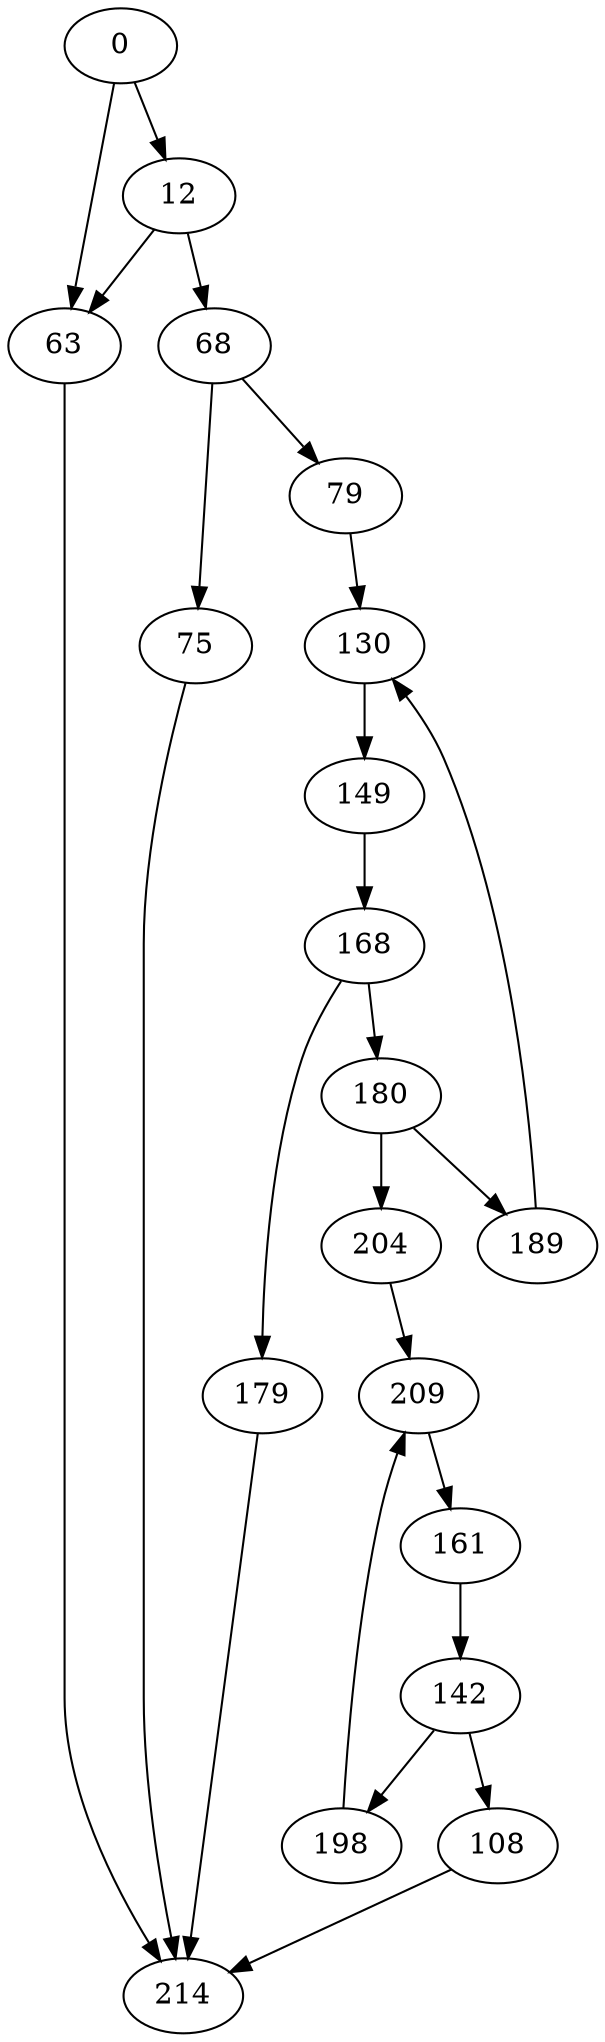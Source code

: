 digraph {
	0 [label=0]
	12 [label=12]
	63 [label=63]
	68 [label=68]
	75 [label=75]
	79 [label=79]
	108 [label=108]
	130 [label=130]
	142 [label=142]
	149 [label=149]
	161 [label=161]
	168 [label=168]
	179 [label=179]
	180 [label=180]
	189 [label=189]
	198 [label=198]
	204 [label=204]
	209 [label=209]
	214 [label=214]
	0 -> 12
	0 -> 63
	12 -> 68
	12 -> 63
	63 -> 214
	68 -> 75
	68 -> 79
	75 -> 214
	79 -> 130
	108 -> 214
	130 -> 149
	142 -> 108
	142 -> 198
	149 -> 168
	161 -> 142
	168 -> 179
	168 -> 180
	179 -> 214
	180 -> 204
	180 -> 189
	189 -> 130
	198 -> 209
	204 -> 209
	209 -> 161
}
